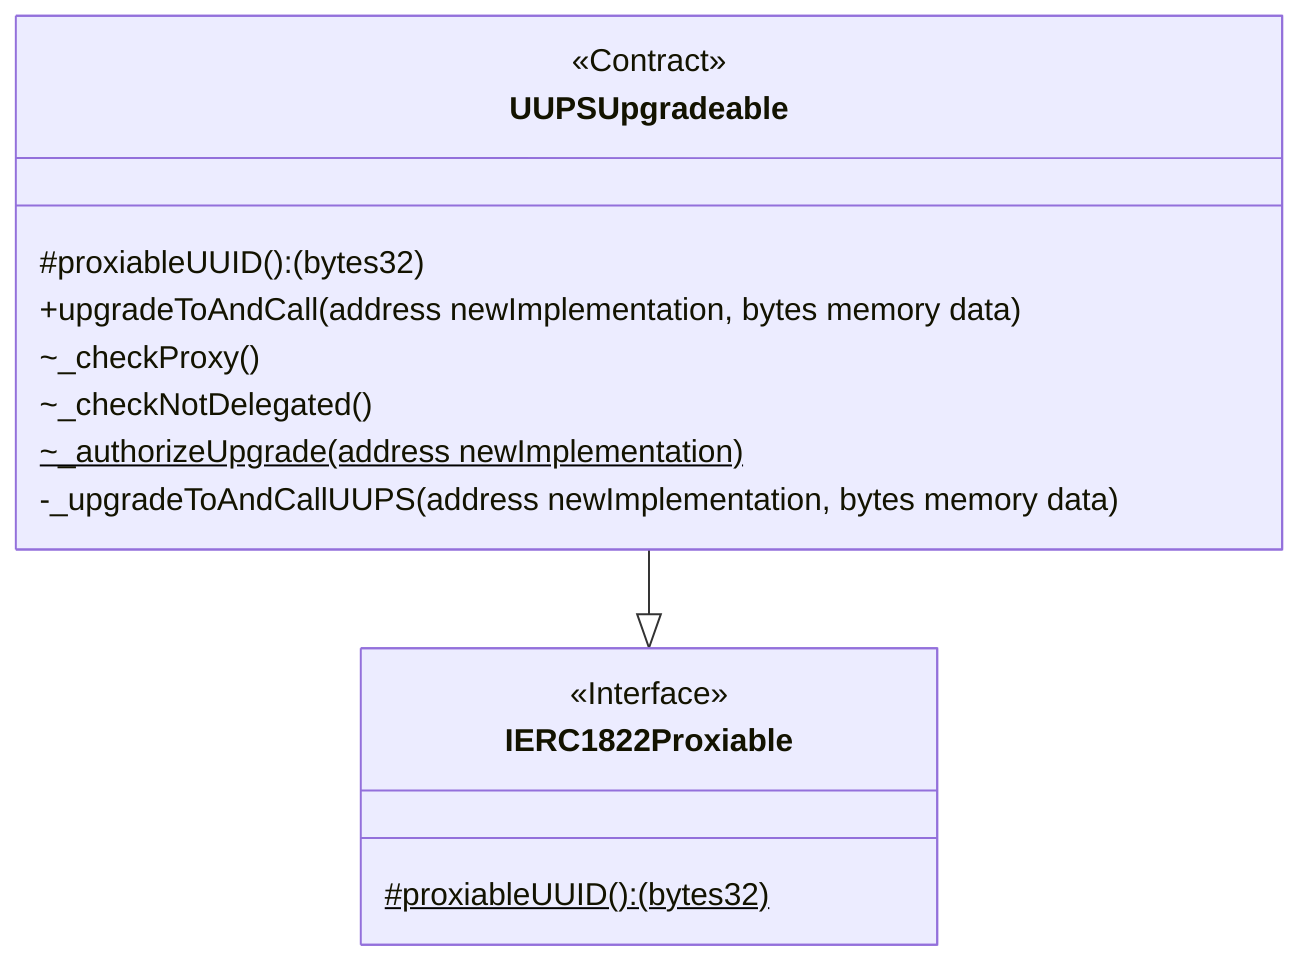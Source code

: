 classDiagram
  %% 890:5436:3
  class UUPSUpgradeable {
    <<Contract>>
    #proxiableUUID(): (bytes32)
    +upgradeToAndCall(address newImplementation, bytes memory data)
    ~_checkProxy()
    ~_checkNotDelegated()
    ~_authorizeUpgrade(address newImplementation)$
    -_upgradeToAndCallUUPS(address newImplementation, bytes memory data)
  }
  
  UUPSUpgradeable --|> IERC1822Proxiable
  
  %% 343:536:0
  class IERC1822Proxiable {
    <<Interface>>
    #proxiableUUID(): (bytes32)$
  }